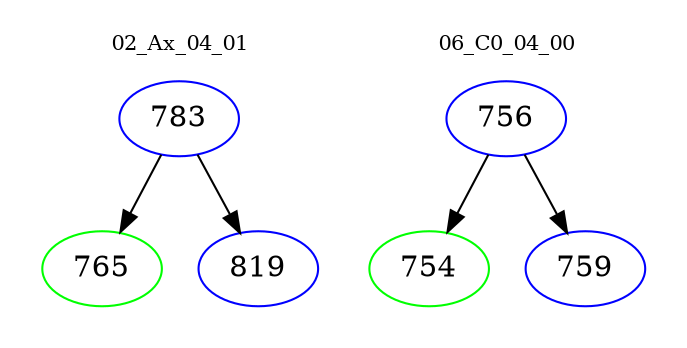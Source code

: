 digraph{
subgraph cluster_0 {
color = white
label = "02_Ax_04_01";
fontsize=10;
T0_783 [label="783", color="blue"]
T0_783 -> T0_765 [color="black"]
T0_765 [label="765", color="green"]
T0_783 -> T0_819 [color="black"]
T0_819 [label="819", color="blue"]
}
subgraph cluster_1 {
color = white
label = "06_C0_04_00";
fontsize=10;
T1_756 [label="756", color="blue"]
T1_756 -> T1_754 [color="black"]
T1_754 [label="754", color="green"]
T1_756 -> T1_759 [color="black"]
T1_759 [label="759", color="blue"]
}
}
